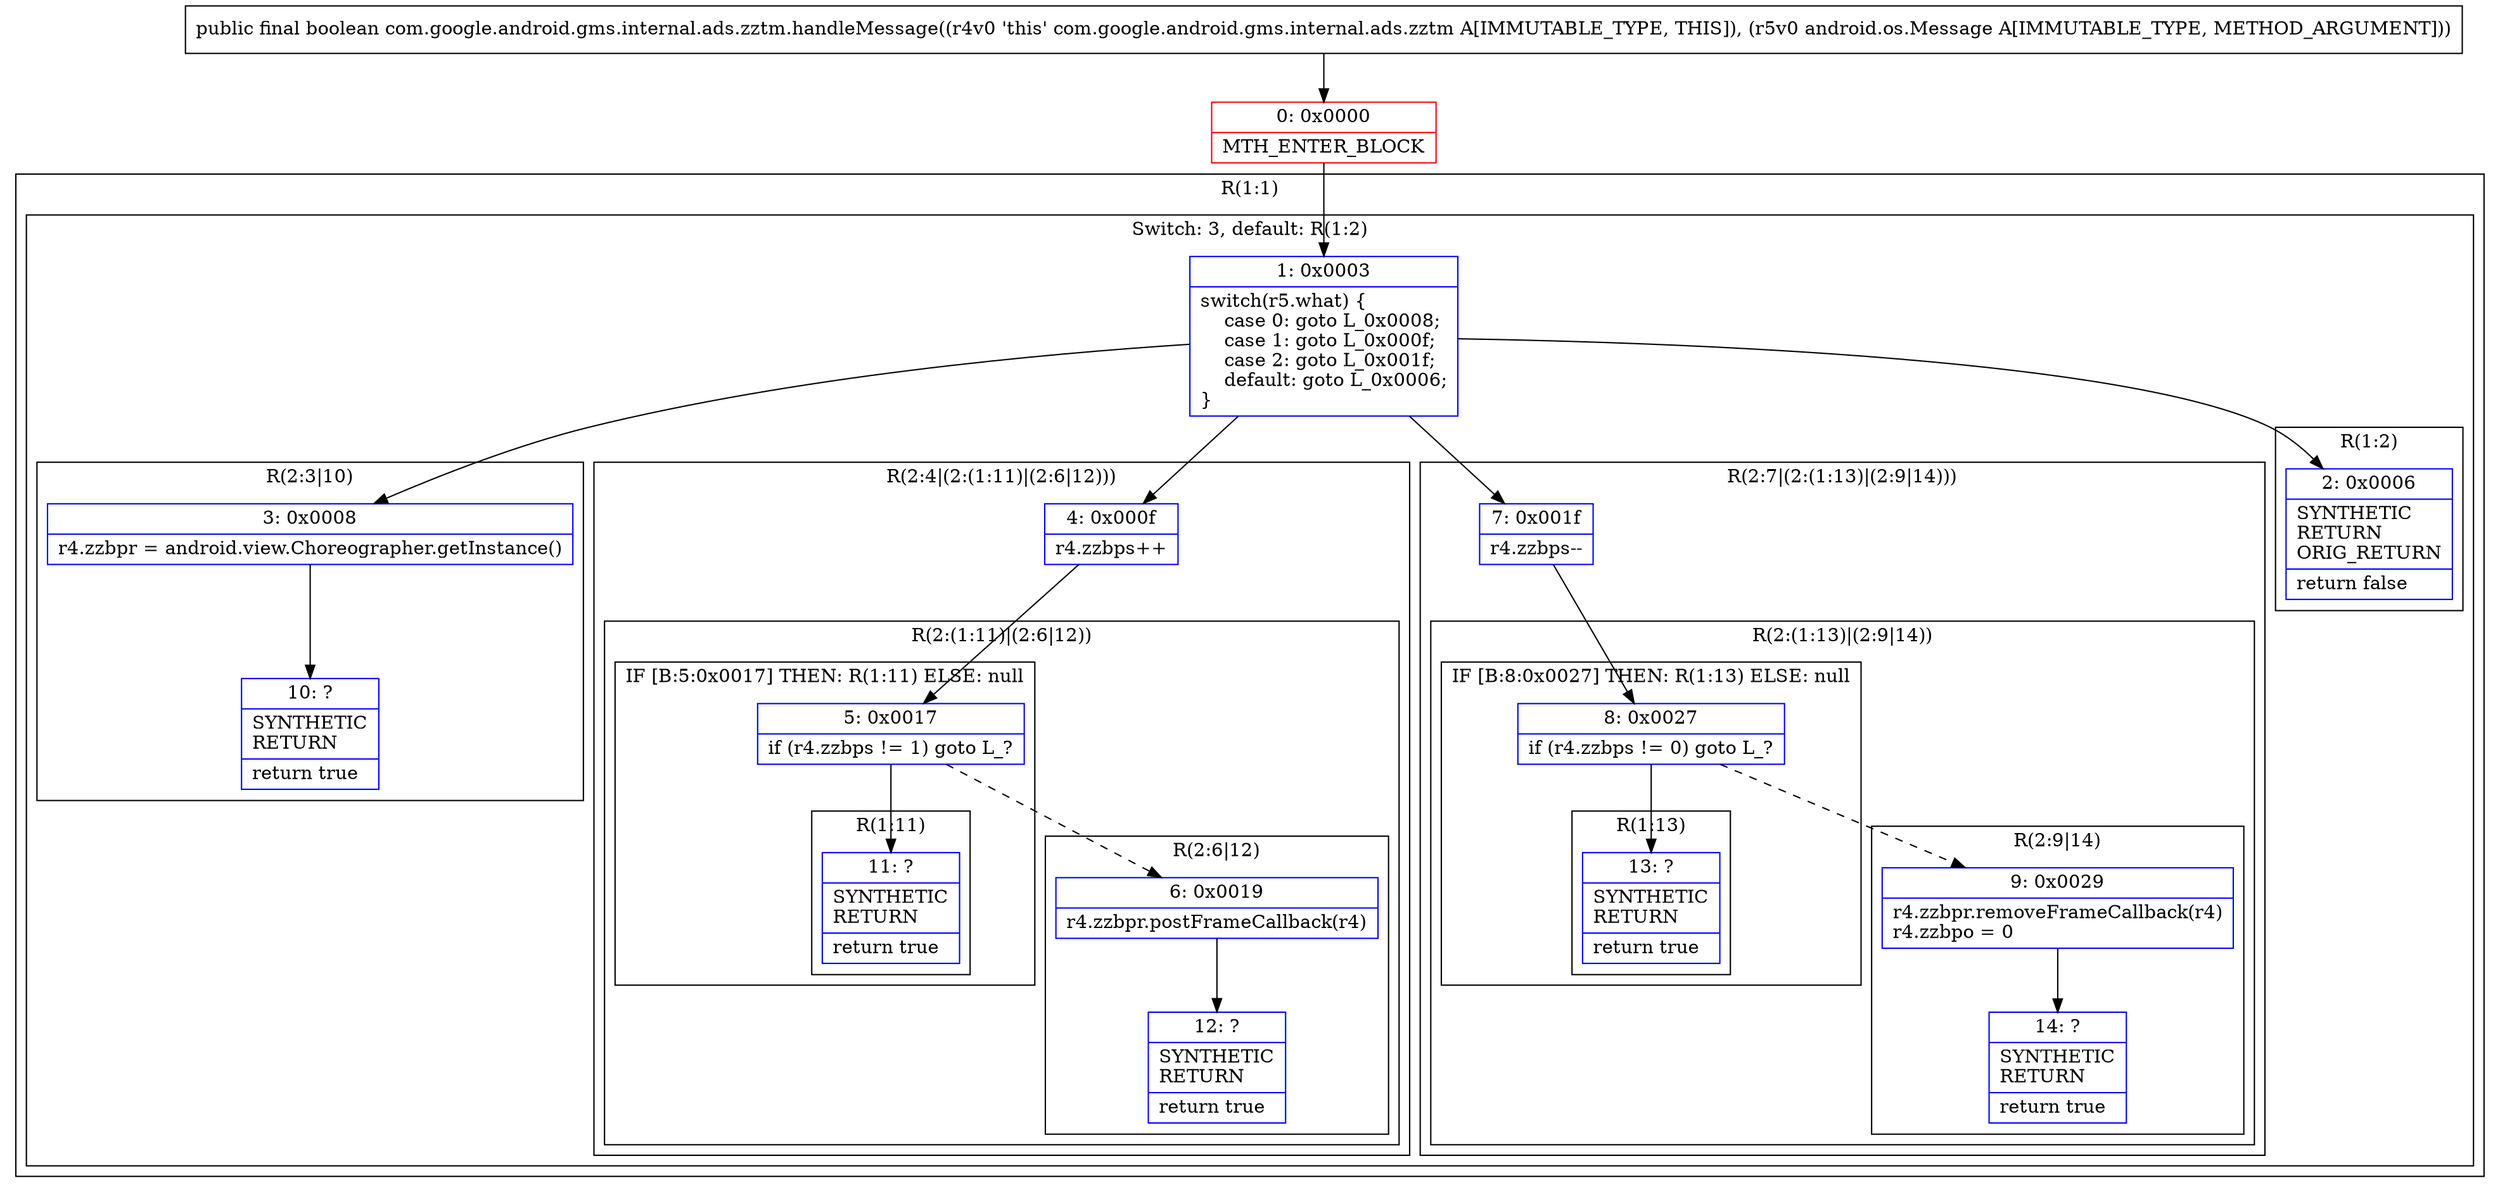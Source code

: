 digraph "CFG forcom.google.android.gms.internal.ads.zztm.handleMessage(Landroid\/os\/Message;)Z" {
subgraph cluster_Region_934264264 {
label = "R(1:1)";
node [shape=record,color=blue];
subgraph cluster_SwitchRegion_1006953728 {
label = "Switch: 3, default: R(1:2)";
node [shape=record,color=blue];
Node_1 [shape=record,label="{1\:\ 0x0003|switch(r5.what) \{\l    case 0: goto L_0x0008;\l    case 1: goto L_0x000f;\l    case 2: goto L_0x001f;\l    default: goto L_0x0006;\l\}\l}"];
subgraph cluster_Region_1435473641 {
label = "R(2:3|10)";
node [shape=record,color=blue];
Node_3 [shape=record,label="{3\:\ 0x0008|r4.zzbpr = android.view.Choreographer.getInstance()\l}"];
Node_10 [shape=record,label="{10\:\ ?|SYNTHETIC\lRETURN\l|return true\l}"];
}
subgraph cluster_Region_132781140 {
label = "R(2:4|(2:(1:11)|(2:6|12)))";
node [shape=record,color=blue];
Node_4 [shape=record,label="{4\:\ 0x000f|r4.zzbps++\l}"];
subgraph cluster_Region_1306634396 {
label = "R(2:(1:11)|(2:6|12))";
node [shape=record,color=blue];
subgraph cluster_IfRegion_1448503493 {
label = "IF [B:5:0x0017] THEN: R(1:11) ELSE: null";
node [shape=record,color=blue];
Node_5 [shape=record,label="{5\:\ 0x0017|if (r4.zzbps != 1) goto L_?\l}"];
subgraph cluster_Region_2143786040 {
label = "R(1:11)";
node [shape=record,color=blue];
Node_11 [shape=record,label="{11\:\ ?|SYNTHETIC\lRETURN\l|return true\l}"];
}
}
subgraph cluster_Region_685270816 {
label = "R(2:6|12)";
node [shape=record,color=blue];
Node_6 [shape=record,label="{6\:\ 0x0019|r4.zzbpr.postFrameCallback(r4)\l}"];
Node_12 [shape=record,label="{12\:\ ?|SYNTHETIC\lRETURN\l|return true\l}"];
}
}
}
subgraph cluster_Region_1748865007 {
label = "R(2:7|(2:(1:13)|(2:9|14)))";
node [shape=record,color=blue];
Node_7 [shape=record,label="{7\:\ 0x001f|r4.zzbps\-\-\l}"];
subgraph cluster_Region_222876269 {
label = "R(2:(1:13)|(2:9|14))";
node [shape=record,color=blue];
subgraph cluster_IfRegion_1315824040 {
label = "IF [B:8:0x0027] THEN: R(1:13) ELSE: null";
node [shape=record,color=blue];
Node_8 [shape=record,label="{8\:\ 0x0027|if (r4.zzbps != 0) goto L_?\l}"];
subgraph cluster_Region_627535394 {
label = "R(1:13)";
node [shape=record,color=blue];
Node_13 [shape=record,label="{13\:\ ?|SYNTHETIC\lRETURN\l|return true\l}"];
}
}
subgraph cluster_Region_564252566 {
label = "R(2:9|14)";
node [shape=record,color=blue];
Node_9 [shape=record,label="{9\:\ 0x0029|r4.zzbpr.removeFrameCallback(r4)\lr4.zzbpo = 0\l}"];
Node_14 [shape=record,label="{14\:\ ?|SYNTHETIC\lRETURN\l|return true\l}"];
}
}
}
subgraph cluster_Region_1781639797 {
label = "R(1:2)";
node [shape=record,color=blue];
Node_2 [shape=record,label="{2\:\ 0x0006|SYNTHETIC\lRETURN\lORIG_RETURN\l|return false\l}"];
}
}
}
Node_0 [shape=record,color=red,label="{0\:\ 0x0000|MTH_ENTER_BLOCK\l}"];
MethodNode[shape=record,label="{public final boolean com.google.android.gms.internal.ads.zztm.handleMessage((r4v0 'this' com.google.android.gms.internal.ads.zztm A[IMMUTABLE_TYPE, THIS]), (r5v0 android.os.Message A[IMMUTABLE_TYPE, METHOD_ARGUMENT])) }"];
MethodNode -> Node_0;
Node_1 -> Node_2;
Node_1 -> Node_3;
Node_1 -> Node_4;
Node_1 -> Node_7;
Node_3 -> Node_10;
Node_4 -> Node_5;
Node_5 -> Node_6[style=dashed];
Node_5 -> Node_11;
Node_6 -> Node_12;
Node_7 -> Node_8;
Node_8 -> Node_9[style=dashed];
Node_8 -> Node_13;
Node_9 -> Node_14;
Node_0 -> Node_1;
}

